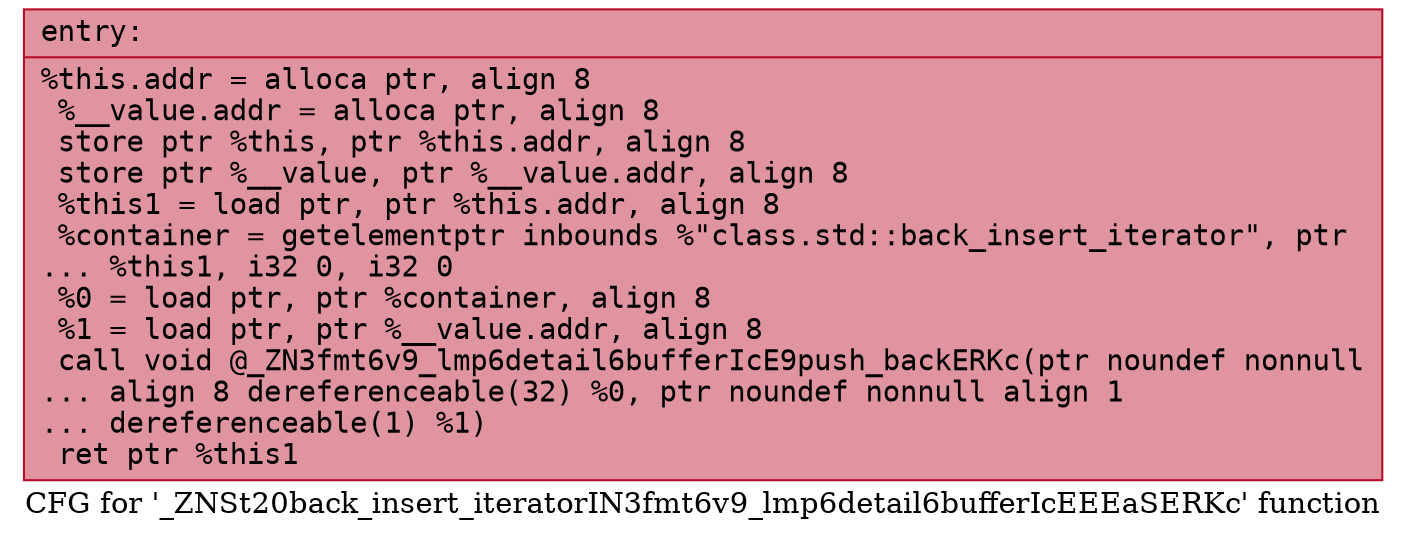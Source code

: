 digraph "CFG for '_ZNSt20back_insert_iteratorIN3fmt6v9_lmp6detail6bufferIcEEEaSERKc' function" {
	label="CFG for '_ZNSt20back_insert_iteratorIN3fmt6v9_lmp6detail6bufferIcEEEaSERKc' function";

	Node0x556bfeba6c10 [shape=record,color="#b70d28ff", style=filled, fillcolor="#b70d2870" fontname="Courier",label="{entry:\l|  %this.addr = alloca ptr, align 8\l  %__value.addr = alloca ptr, align 8\l  store ptr %this, ptr %this.addr, align 8\l  store ptr %__value, ptr %__value.addr, align 8\l  %this1 = load ptr, ptr %this.addr, align 8\l  %container = getelementptr inbounds %\"class.std::back_insert_iterator\", ptr\l... %this1, i32 0, i32 0\l  %0 = load ptr, ptr %container, align 8\l  %1 = load ptr, ptr %__value.addr, align 8\l  call void @_ZN3fmt6v9_lmp6detail6bufferIcE9push_backERKc(ptr noundef nonnull\l... align 8 dereferenceable(32) %0, ptr noundef nonnull align 1\l... dereferenceable(1) %1)\l  ret ptr %this1\l}"];
}
